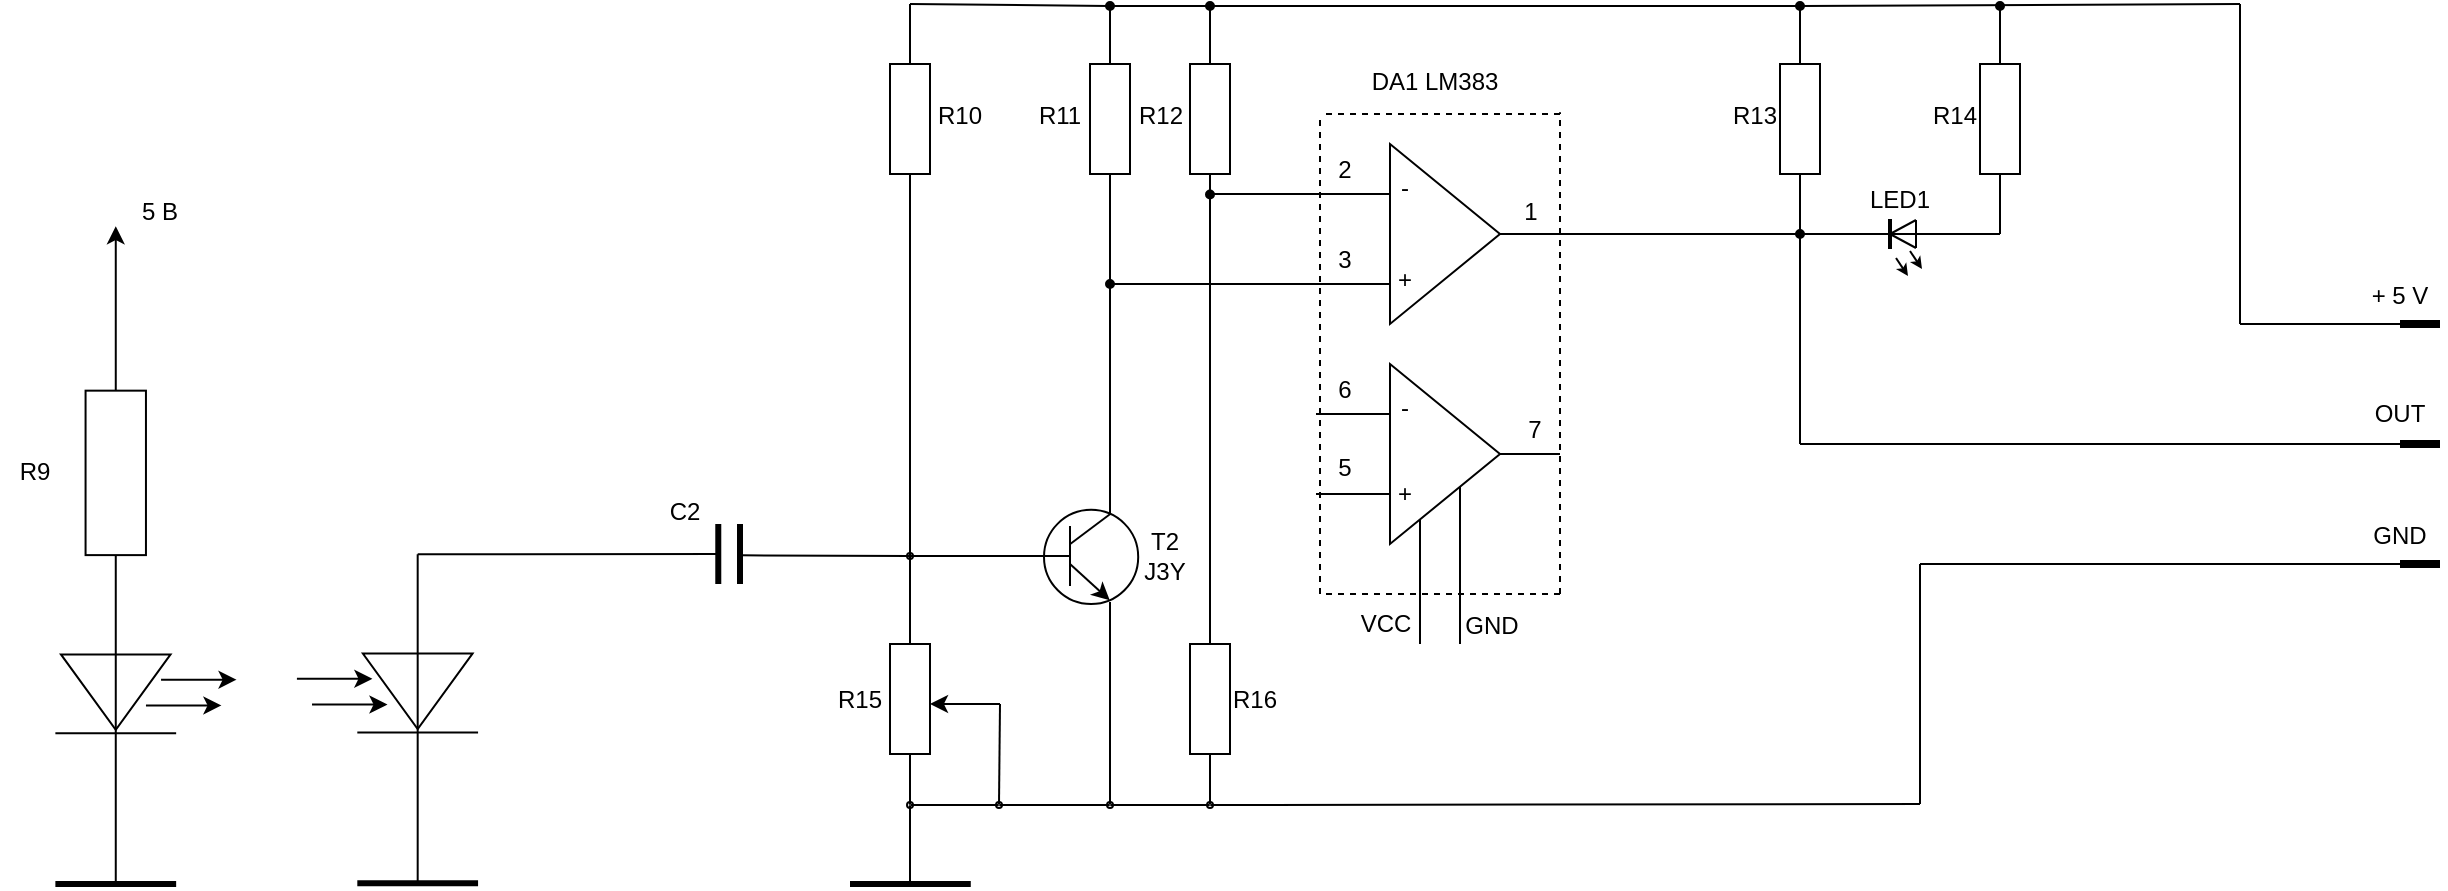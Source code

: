 <mxfile version="13.0.3" type="device"><diagram id="x6y_lbPRl1lpLmgt9jhr" name="Страница 1"><mxGraphModel dx="3304" dy="588" grid="1" gridSize="5" guides="1" tooltips="1" connect="1" arrows="1" fold="1" page="0" pageScale="1" pageWidth="827" pageHeight="1169" math="0" shadow="0"><root><mxCell id="0"/><mxCell id="1" parent="0"/><mxCell id="Ke7MPANAv9fLzW0HoRkI-270" value="" style="ellipse;whiteSpace=wrap;html=1;aspect=fixed;strokeWidth=1;" parent="1" vertex="1"><mxGeometry x="-1078" y="932.9" width="47.1" height="47.1" as="geometry"/></mxCell><mxCell id="Ke7MPANAv9fLzW0HoRkI-3" value="" style="triangle;whiteSpace=wrap;html=1;strokeWidth=1;fillColor=#FFFFFF;rotation=90;" parent="1" vertex="1"><mxGeometry x="-1560.988" y="996.665" width="37.741" height="54.816" as="geometry"/></mxCell><mxCell id="Ke7MPANAv9fLzW0HoRkI-5" value="" style="endArrow=none;html=1;strokeWidth=1;" parent="1" edge="1"><mxGeometry width="50" height="50" relative="1" as="geometry"><mxPoint x="-1542.117" y="1120" as="sourcePoint"/><mxPoint x="-1542.117" y="900.737" as="targetPoint"/></mxGeometry></mxCell><mxCell id="Ke7MPANAv9fLzW0HoRkI-6" value="" style="endArrow=none;html=1;strokeWidth=3;" parent="1" edge="1"><mxGeometry width="50" height="50" relative="1" as="geometry"><mxPoint x="-1572.31" y="1120" as="sourcePoint"/><mxPoint x="-1511.925" y="1120" as="targetPoint"/></mxGeometry></mxCell><mxCell id="Ke7MPANAv9fLzW0HoRkI-7" value="" style="endArrow=none;html=1;strokeWidth=1;" parent="1" edge="1"><mxGeometry width="50" height="50" relative="1" as="geometry"><mxPoint x="-1572.31" y="1044.628" as="sourcePoint"/><mxPoint x="-1511.925" y="1044.628" as="targetPoint"/></mxGeometry></mxCell><mxCell id="Ke7MPANAv9fLzW0HoRkI-8" value="" style="rounded=0;whiteSpace=wrap;html=1;strokeWidth=1;fillColor=#FFFFFF;" parent="1" vertex="1"><mxGeometry x="-1557.214" y="873.329" width="30.192" height="82.224" as="geometry"/></mxCell><mxCell id="Ke7MPANAv9fLzW0HoRkI-9" value="" style="endArrow=classic;html=1;strokeWidth=1;" parent="1" edge="1"><mxGeometry width="50" height="50" relative="1" as="geometry"><mxPoint x="-1542.117" y="873.329" as="sourcePoint"/><mxPoint x="-1542.117" y="791.106" as="targetPoint"/></mxGeometry></mxCell><mxCell id="Ke7MPANAv9fLzW0HoRkI-10" value="5 B" style="text;html=1;strokeColor=none;fillColor=none;align=center;verticalAlign=middle;whiteSpace=wrap;rounded=0;" parent="1" vertex="1"><mxGeometry x="-1549.666" y="770.55" width="60.385" height="27.408" as="geometry"/></mxCell><mxCell id="Ke7MPANAv9fLzW0HoRkI-11" value="" style="triangle;whiteSpace=wrap;html=1;strokeWidth=1;fillColor=#FFFFFF;rotation=90;" parent="1" vertex="1"><mxGeometry x="-1410.025" y="996.24" width="37.741" height="54.816" as="geometry"/></mxCell><mxCell id="Ke7MPANAv9fLzW0HoRkI-12" value="" style="endArrow=none;html=1;strokeWidth=1;" parent="1" edge="1"><mxGeometry width="50" height="50" relative="1" as="geometry"><mxPoint x="-1391.155" y="1119.575" as="sourcePoint"/><mxPoint x="-1391.155" y="955.128" as="targetPoint"/></mxGeometry></mxCell><mxCell id="Ke7MPANAv9fLzW0HoRkI-13" value="" style="endArrow=none;html=1;strokeWidth=3;" parent="1" edge="1"><mxGeometry width="50" height="50" relative="1" as="geometry"><mxPoint x="-1421.347" y="1119.575" as="sourcePoint"/><mxPoint x="-1360.963" y="1119.575" as="targetPoint"/></mxGeometry></mxCell><mxCell id="Ke7MPANAv9fLzW0HoRkI-14" value="" style="endArrow=none;html=1;strokeWidth=1;" parent="1" edge="1"><mxGeometry width="50" height="50" relative="1" as="geometry"><mxPoint x="-1421.347" y="1044.204" as="sourcePoint"/><mxPoint x="-1360.963" y="1044.204" as="targetPoint"/></mxGeometry></mxCell><mxCell id="Ke7MPANAv9fLzW0HoRkI-15" value="" style="endArrow=none;html=1;strokeWidth=1;" parent="1" edge="1"><mxGeometry width="50" height="50" relative="1" as="geometry"><mxPoint x="-1391.155" y="955.128" as="sourcePoint"/><mxPoint x="-1240" y="955" as="targetPoint"/></mxGeometry></mxCell><mxCell id="Ke7MPANAv9fLzW0HoRkI-22" value="" style="endArrow=classic;html=1;strokeWidth=1;" parent="1" edge="1"><mxGeometry width="50" height="50" relative="1" as="geometry"><mxPoint x="-1519.473" y="1017.837" as="sourcePoint"/><mxPoint x="-1481.733" y="1017.837" as="targetPoint"/></mxGeometry></mxCell><mxCell id="Ke7MPANAv9fLzW0HoRkI-23" value="" style="endArrow=classic;html=1;strokeWidth=1;" parent="1" edge="1"><mxGeometry width="50" height="50" relative="1" as="geometry"><mxPoint x="-1527.021" y="1030.705" as="sourcePoint"/><mxPoint x="-1489.281" y="1030.705" as="targetPoint"/></mxGeometry></mxCell><mxCell id="Ke7MPANAv9fLzW0HoRkI-24" value="" style="endArrow=classic;html=1;strokeWidth=1;" parent="1" edge="1"><mxGeometry width="50" height="50" relative="1" as="geometry"><mxPoint x="-1451.54" y="1017.412" as="sourcePoint"/><mxPoint x="-1413.799" y="1017.412" as="targetPoint"/></mxGeometry></mxCell><mxCell id="Ke7MPANAv9fLzW0HoRkI-25" value="" style="endArrow=classic;html=1;strokeWidth=1;" parent="1" edge="1"><mxGeometry width="50" height="50" relative="1" as="geometry"><mxPoint x="-1443.992" y="1030.28" as="sourcePoint"/><mxPoint x="-1406.251" y="1030.28" as="targetPoint"/></mxGeometry></mxCell><mxCell id="Ke7MPANAv9fLzW0HoRkI-266" value="" style="endArrow=none;html=1;strokeWidth=3;" parent="1" edge="1"><mxGeometry width="50" height="50" relative="1" as="geometry"><mxPoint x="-1240.86" y="970" as="sourcePoint"/><mxPoint x="-1240.86" y="940" as="targetPoint"/></mxGeometry></mxCell><mxCell id="Ke7MPANAv9fLzW0HoRkI-267" value="" style="endArrow=none;html=1;strokeWidth=3;" parent="1" edge="1"><mxGeometry width="50" height="50" relative="1" as="geometry"><mxPoint x="-1230" y="970" as="sourcePoint"/><mxPoint x="-1230" y="940" as="targetPoint"/></mxGeometry></mxCell><mxCell id="Ke7MPANAv9fLzW0HoRkI-268" value="" style="endArrow=none;html=1;strokeWidth=1;" parent="1" source="Ke7MPANAv9fLzW0HoRkI-383" edge="1"><mxGeometry width="50" height="50" relative="1" as="geometry"><mxPoint x="-1229.16" y="955.68" as="sourcePoint"/><mxPoint x="-1065" y="956" as="targetPoint"/></mxGeometry></mxCell><mxCell id="Ke7MPANAv9fLzW0HoRkI-276" value="" style="endArrow=none;html=1;strokeWidth=1;" parent="1" edge="1"><mxGeometry width="50" height="50" relative="1" as="geometry"><mxPoint x="-1065" y="971.01" as="sourcePoint"/><mxPoint x="-1065" y="941.01" as="targetPoint"/></mxGeometry></mxCell><mxCell id="Ke7MPANAv9fLzW0HoRkI-277" value="" style="endArrow=classic;html=1;strokeWidth=1;entryX=0.699;entryY=0.962;entryDx=0;entryDy=0;entryPerimeter=0;" parent="1" target="Ke7MPANAv9fLzW0HoRkI-270" edge="1"><mxGeometry width="50" height="50" relative="1" as="geometry"><mxPoint x="-1065" y="960" as="sourcePoint"/><mxPoint x="-1043" y="975" as="targetPoint"/></mxGeometry></mxCell><mxCell id="Ke7MPANAv9fLzW0HoRkI-278" value="" style="endArrow=none;html=1;strokeWidth=1;endFill=0;" parent="1" edge="1"><mxGeometry width="50" height="50" relative="1" as="geometry"><mxPoint x="-1064.89" y="950" as="sourcePoint"/><mxPoint x="-1044.89" y="935" as="targetPoint"/></mxGeometry></mxCell><mxCell id="Ke7MPANAv9fLzW0HoRkI-282" value="" style="endArrow=none;html=1;strokeWidth=1;entryX=0.5;entryY=1;entryDx=0;entryDy=0;" parent="1" source="Ke7MPANAv9fLzW0HoRkI-313" target="Ke7MPANAv9fLzW0HoRkI-373" edge="1"><mxGeometry width="50" height="50" relative="1" as="geometry"><mxPoint x="-1045" y="935" as="sourcePoint"/><mxPoint x="-1046" y="685" as="targetPoint"/></mxGeometry></mxCell><mxCell id="Ke7MPANAv9fLzW0HoRkI-283" value="" style="endArrow=none;html=1;strokeWidth=1;exitX=1;exitY=0.5;exitDx=0;exitDy=0;" parent="1" source="Ke7MPANAv9fLzW0HoRkI-375" edge="1"><mxGeometry width="50" height="50" relative="1" as="geometry"><mxPoint x="-1030" y="820" as="sourcePoint"/><mxPoint x="-900" y="820" as="targetPoint"/></mxGeometry></mxCell><mxCell id="Ke7MPANAv9fLzW0HoRkI-288" value="" style="endArrow=none;dashed=1;html=1;strokeWidth=1;" parent="1" edge="1"><mxGeometry width="50" height="50" relative="1" as="geometry"><mxPoint x="-940" y="975" as="sourcePoint"/><mxPoint x="-940" y="735" as="targetPoint"/></mxGeometry></mxCell><mxCell id="Ke7MPANAv9fLzW0HoRkI-289" value="" style="endArrow=none;dashed=1;html=1;strokeWidth=1;" parent="1" edge="1"><mxGeometry width="50" height="50" relative="1" as="geometry"><mxPoint x="-820" y="975" as="sourcePoint"/><mxPoint x="-820" y="734.12" as="targetPoint"/></mxGeometry></mxCell><mxCell id="Ke7MPANAv9fLzW0HoRkI-290" value="" style="endArrow=none;dashed=1;html=1;strokeWidth=1;" parent="1" edge="1"><mxGeometry width="50" height="50" relative="1" as="geometry"><mxPoint x="-820" y="735" as="sourcePoint"/><mxPoint x="-940" y="735" as="targetPoint"/></mxGeometry></mxCell><mxCell id="Ke7MPANAv9fLzW0HoRkI-291" value="" style="endArrow=none;dashed=1;html=1;strokeWidth=1;" parent="1" edge="1"><mxGeometry width="50" height="50" relative="1" as="geometry"><mxPoint x="-820" y="975" as="sourcePoint"/><mxPoint x="-940" y="975" as="targetPoint"/></mxGeometry></mxCell><mxCell id="Ke7MPANAv9fLzW0HoRkI-292" value="" style="endArrow=none;html=1;strokeWidth=1;" parent="1" source="Ke7MPANAv9fLzW0HoRkI-315" edge="1"><mxGeometry width="50" height="50" relative="1" as="geometry"><mxPoint x="-995" y="1080" as="sourcePoint"/><mxPoint x="-995" y="680" as="targetPoint"/></mxGeometry></mxCell><mxCell id="Ke7MPANAv9fLzW0HoRkI-293" value="" style="endArrow=none;html=1;strokeWidth=1;" parent="1" edge="1"><mxGeometry width="50" height="50" relative="1" as="geometry"><mxPoint x="-1045" y="1080" as="sourcePoint"/><mxPoint x="-1045" y="979" as="targetPoint"/></mxGeometry></mxCell><mxCell id="Ke7MPANAv9fLzW0HoRkI-294" value="" style="endArrow=none;html=1;strokeWidth=1;" parent="1" edge="1"><mxGeometry width="50" height="50" relative="1" as="geometry"><mxPoint x="-995" y="775" as="sourcePoint"/><mxPoint x="-885" y="775" as="targetPoint"/></mxGeometry></mxCell><mxCell id="Ke7MPANAv9fLzW0HoRkI-295" value="" style="endArrow=none;html=1;strokeWidth=1;" parent="1" edge="1"><mxGeometry width="50" height="50" relative="1" as="geometry"><mxPoint x="-942" y="885" as="sourcePoint"/><mxPoint x="-887" y="885" as="targetPoint"/></mxGeometry></mxCell><mxCell id="Ke7MPANAv9fLzW0HoRkI-296" value="" style="endArrow=none;html=1;strokeWidth=1;" parent="1" edge="1"><mxGeometry width="50" height="50" relative="1" as="geometry"><mxPoint x="-942" y="925" as="sourcePoint"/><mxPoint x="-887" y="925" as="targetPoint"/></mxGeometry></mxCell><mxCell id="Ke7MPANAv9fLzW0HoRkI-297" value="" style="endArrow=none;html=1;strokeWidth=1;" parent="1" source="Ke7MPANAv9fLzW0HoRkI-361" edge="1"><mxGeometry width="50" height="50" relative="1" as="geometry"><mxPoint x="-1145" y="680" as="sourcePoint"/><mxPoint x="-480" y="680" as="targetPoint"/></mxGeometry></mxCell><mxCell id="Ke7MPANAv9fLzW0HoRkI-298" value="" style="endArrow=none;html=1;" parent="1" edge="1"><mxGeometry width="50" height="50" relative="1" as="geometry"><mxPoint x="-480" y="840" as="sourcePoint"/><mxPoint x="-480" y="680.0" as="targetPoint"/></mxGeometry></mxCell><mxCell id="Ke7MPANAv9fLzW0HoRkI-299" value="" style="endArrow=none;html=1;strokeWidth=1;" parent="1" edge="1"><mxGeometry width="50" height="50" relative="1" as="geometry"><mxPoint x="-480" y="840" as="sourcePoint"/><mxPoint x="-380" y="840" as="targetPoint"/></mxGeometry></mxCell><mxCell id="Ke7MPANAv9fLzW0HoRkI-300" value="" style="endArrow=none;html=1;strokeWidth=1;" parent="1" source="Ke7MPANAv9fLzW0HoRkI-359" edge="1"><mxGeometry width="50" height="50" relative="1" as="geometry"><mxPoint x="-865" y="795" as="sourcePoint"/><mxPoint x="-600" y="795" as="targetPoint"/></mxGeometry></mxCell><mxCell id="Ke7MPANAv9fLzW0HoRkI-284" value="" style="triangle;whiteSpace=wrap;html=1;strokeWidth=1;" parent="1" vertex="1"><mxGeometry x="-905" y="750" width="55" height="90" as="geometry"/></mxCell><mxCell id="Ke7MPANAv9fLzW0HoRkI-301" value="" style="endArrow=none;html=1;strokeWidth=1;" parent="1" source="Ke7MPANAv9fLzW0HoRkI-363" edge="1"><mxGeometry width="50" height="50" relative="1" as="geometry"><mxPoint x="-600" y="795" as="sourcePoint"/><mxPoint x="-600" y="680" as="targetPoint"/></mxGeometry></mxCell><mxCell id="Ke7MPANAv9fLzW0HoRkI-302" value="" style="endArrow=none;html=1;strokeWidth=1;" parent="1" source="Ke7MPANAv9fLzW0HoRkI-317" edge="1"><mxGeometry width="50" height="50" relative="1" as="geometry"><mxPoint x="-700" y="900" as="sourcePoint"/><mxPoint x="-700" y="680" as="targetPoint"/></mxGeometry></mxCell><mxCell id="Ke7MPANAv9fLzW0HoRkI-303" value="" style="endArrow=none;html=1;strokeWidth=1;" parent="1" edge="1"><mxGeometry width="50" height="50" relative="1" as="geometry"><mxPoint x="-700" y="900" as="sourcePoint"/><mxPoint x="-380" y="900" as="targetPoint"/></mxGeometry></mxCell><mxCell id="Ke7MPANAv9fLzW0HoRkI-304" value="" style="endArrow=none;html=1;strokeWidth=1;" parent="1" edge="1"><mxGeometry width="50" height="50" relative="1" as="geometry"><mxPoint x="-640" y="960" as="sourcePoint"/><mxPoint x="-380" y="960" as="targetPoint"/></mxGeometry></mxCell><mxCell id="Ke7MPANAv9fLzW0HoRkI-305" value="" style="endArrow=none;html=1;strokeWidth=1;" parent="1" edge="1"><mxGeometry width="50" height="50" relative="1" as="geometry"><mxPoint x="-640" y="1080" as="sourcePoint"/><mxPoint x="-640" y="960.0" as="targetPoint"/></mxGeometry></mxCell><mxCell id="Ke7MPANAv9fLzW0HoRkI-306" value="" style="endArrow=none;html=1;strokeWidth=1;" parent="1" source="Ke7MPANAv9fLzW0HoRkI-400" edge="1"><mxGeometry width="50" height="50" relative="1" as="geometry"><mxPoint x="-1145" y="1080" as="sourcePoint"/><mxPoint x="-640" y="1080" as="targetPoint"/></mxGeometry></mxCell><mxCell id="Ke7MPANAv9fLzW0HoRkI-307" value="" style="endArrow=none;html=1;strokeWidth=1;" parent="1" source="Ke7MPANAv9fLzW0HoRkI-311" edge="1"><mxGeometry width="50" height="50" relative="1" as="geometry"><mxPoint x="-1145" y="1120" as="sourcePoint"/><mxPoint x="-1145" y="680" as="targetPoint"/></mxGeometry></mxCell><mxCell id="Ke7MPANAv9fLzW0HoRkI-308" value="" style="endArrow=none;html=1;strokeWidth=3;" parent="1" edge="1"><mxGeometry width="50" height="50" relative="1" as="geometry"><mxPoint x="-1175" y="1120" as="sourcePoint"/><mxPoint x="-1114.615" y="1120" as="targetPoint"/></mxGeometry></mxCell><mxCell id="Ke7MPANAv9fLzW0HoRkI-311" value="" style="rounded=0;whiteSpace=wrap;html=1;strokeWidth=1;fillColor=#FFFFFF;" parent="1" vertex="1"><mxGeometry x="-1155" y="710" width="20" height="55" as="geometry"/></mxCell><mxCell id="Ke7MPANAv9fLzW0HoRkI-312" value="" style="endArrow=none;html=1;strokeWidth=1;" parent="1" source="Ke7MPANAv9fLzW0HoRkI-323" target="Ke7MPANAv9fLzW0HoRkI-311" edge="1"><mxGeometry width="50" height="50" relative="1" as="geometry"><mxPoint x="-1145" y="1120" as="sourcePoint"/><mxPoint x="-1145" y="680" as="targetPoint"/></mxGeometry></mxCell><mxCell id="Ke7MPANAv9fLzW0HoRkI-313" value="" style="rounded=0;whiteSpace=wrap;html=1;strokeWidth=1;fillColor=#FFFFFF;" parent="1" vertex="1"><mxGeometry x="-1055" y="710" width="20" height="55" as="geometry"/></mxCell><mxCell id="Ke7MPANAv9fLzW0HoRkI-314" value="" style="endArrow=none;html=1;strokeWidth=1;" parent="1" source="Ke7MPANAv9fLzW0HoRkI-375" target="Ke7MPANAv9fLzW0HoRkI-313" edge="1"><mxGeometry width="50" height="50" relative="1" as="geometry"><mxPoint x="-1045" y="935" as="sourcePoint"/><mxPoint x="-1046.0" y="680" as="targetPoint"/></mxGeometry></mxCell><mxCell id="Ke7MPANAv9fLzW0HoRkI-315" value="" style="rounded=0;whiteSpace=wrap;html=1;strokeWidth=1;fillColor=#FFFFFF;" parent="1" vertex="1"><mxGeometry x="-1005" y="710" width="20" height="55" as="geometry"/></mxCell><mxCell id="Ke7MPANAv9fLzW0HoRkI-316" value="" style="endArrow=none;html=1;strokeWidth=1;" parent="1" source="Ke7MPANAv9fLzW0HoRkI-379" target="Ke7MPANAv9fLzW0HoRkI-315" edge="1"><mxGeometry width="50" height="50" relative="1" as="geometry"><mxPoint x="-995" y="1080" as="sourcePoint"/><mxPoint x="-995" y="680" as="targetPoint"/></mxGeometry></mxCell><mxCell id="Ke7MPANAv9fLzW0HoRkI-317" value="" style="rounded=0;whiteSpace=wrap;html=1;strokeWidth=1;fillColor=#FFFFFF;" parent="1" vertex="1"><mxGeometry x="-710" y="710" width="20" height="55" as="geometry"/></mxCell><mxCell id="Ke7MPANAv9fLzW0HoRkI-318" value="" style="endArrow=none;html=1;strokeWidth=1;" parent="1" target="Ke7MPANAv9fLzW0HoRkI-317" edge="1"><mxGeometry width="50" height="50" relative="1" as="geometry"><mxPoint x="-700" y="900" as="sourcePoint"/><mxPoint x="-700" y="680" as="targetPoint"/></mxGeometry></mxCell><mxCell id="Ke7MPANAv9fLzW0HoRkI-319" value="" style="rounded=0;whiteSpace=wrap;html=1;strokeWidth=1;fillColor=#FFFFFF;" parent="1" vertex="1"><mxGeometry x="-610" y="710" width="20" height="55" as="geometry"/></mxCell><mxCell id="Ke7MPANAv9fLzW0HoRkI-320" value="" style="endArrow=none;html=1;strokeWidth=1;" parent="1" target="Ke7MPANAv9fLzW0HoRkI-319" edge="1"><mxGeometry width="50" height="50" relative="1" as="geometry"><mxPoint x="-600.0" y="795" as="sourcePoint"/><mxPoint x="-600.0" y="680" as="targetPoint"/></mxGeometry></mxCell><mxCell id="Ke7MPANAv9fLzW0HoRkI-321" value="" style="rounded=0;whiteSpace=wrap;html=1;strokeWidth=1;fillColor=#FFFFFF;" parent="1" vertex="1"><mxGeometry x="-1005" y="1000" width="20" height="55" as="geometry"/></mxCell><mxCell id="Ke7MPANAv9fLzW0HoRkI-322" value="" style="endArrow=none;html=1;strokeWidth=1;" parent="1" target="Ke7MPANAv9fLzW0HoRkI-321" edge="1"><mxGeometry width="50" height="50" relative="1" as="geometry"><mxPoint x="-995" y="1080" as="sourcePoint"/><mxPoint x="-995" y="765" as="targetPoint"/></mxGeometry></mxCell><mxCell id="Ke7MPANAv9fLzW0HoRkI-323" value="" style="rounded=0;whiteSpace=wrap;html=1;strokeWidth=1;fillColor=#FFFFFF;" parent="1" vertex="1"><mxGeometry x="-1155" y="1000" width="20" height="55" as="geometry"/></mxCell><mxCell id="Ke7MPANAv9fLzW0HoRkI-324" value="" style="endArrow=none;html=1;strokeWidth=1;" parent="1" source="Ke7MPANAv9fLzW0HoRkI-395" target="Ke7MPANAv9fLzW0HoRkI-323" edge="1"><mxGeometry width="50" height="50" relative="1" as="geometry"><mxPoint x="-1145" y="1120" as="sourcePoint"/><mxPoint x="-1145" y="765" as="targetPoint"/></mxGeometry></mxCell><mxCell id="Ke7MPANAv9fLzW0HoRkI-325" value="" style="endArrow=none;html=1;strokeWidth=1;startArrow=classic;startFill=1;" parent="1" edge="1"><mxGeometry width="50" height="50" relative="1" as="geometry"><mxPoint x="-1135" y="1030" as="sourcePoint"/><mxPoint x="-1100" y="1030" as="targetPoint"/></mxGeometry></mxCell><mxCell id="Ke7MPANAv9fLzW0HoRkI-326" value="" style="endArrow=none;html=1;strokeWidth=1;entryX=0.5;entryY=0;entryDx=0;entryDy=0;" parent="1" target="Ke7MPANAv9fLzW0HoRkI-386" edge="1"><mxGeometry width="50" height="50" relative="1" as="geometry"><mxPoint x="-1100" y="1030" as="sourcePoint"/><mxPoint x="-1100" y="1077" as="targetPoint"/></mxGeometry></mxCell><mxCell id="Ke7MPANAv9fLzW0HoRkI-327" value="" style="endArrow=none;html=1;strokeWidth=1;" parent="1" edge="1"><mxGeometry width="50" height="50" relative="1" as="geometry"><mxPoint x="-850" y="905" as="sourcePoint"/><mxPoint x="-820" y="905" as="targetPoint"/></mxGeometry></mxCell><mxCell id="Ke7MPANAv9fLzW0HoRkI-328" value="" style="endArrow=none;html=1;strokeWidth=1;" parent="1" edge="1"><mxGeometry width="50" height="50" relative="1" as="geometry"><mxPoint x="-890" y="1000" as="sourcePoint"/><mxPoint x="-890" y="930" as="targetPoint"/></mxGeometry></mxCell><mxCell id="Ke7MPANAv9fLzW0HoRkI-330" value="" style="endArrow=none;html=1;strokeWidth=1;" parent="1" edge="1"><mxGeometry width="50" height="50" relative="1" as="geometry"><mxPoint x="-870" y="1000" as="sourcePoint"/><mxPoint x="-870" y="915" as="targetPoint"/></mxGeometry></mxCell><mxCell id="Ke7MPANAv9fLzW0HoRkI-287" value="" style="triangle;whiteSpace=wrap;html=1;strokeWidth=1;" parent="1" vertex="1"><mxGeometry x="-905" y="860" width="55" height="90" as="geometry"/></mxCell><mxCell id="Ke7MPANAv9fLzW0HoRkI-331" value="R15" style="text;html=1;strokeColor=none;fillColor=none;align=center;verticalAlign=middle;whiteSpace=wrap;rounded=0;" parent="1" vertex="1"><mxGeometry x="-1185" y="1013.8" width="30" height="27.41" as="geometry"/></mxCell><mxCell id="Ke7MPANAv9fLzW0HoRkI-332" value="R16" style="text;html=1;strokeColor=none;fillColor=none;align=center;verticalAlign=middle;whiteSpace=wrap;rounded=0;" parent="1" vertex="1"><mxGeometry x="-985" y="1013.8" width="25" height="27.41" as="geometry"/></mxCell><mxCell id="Ke7MPANAv9fLzW0HoRkI-333" value="R10" style="text;html=1;strokeColor=none;fillColor=none;align=center;verticalAlign=middle;whiteSpace=wrap;rounded=0;" parent="1" vertex="1"><mxGeometry x="-1135" y="722.59" width="30" height="27.41" as="geometry"/></mxCell><mxCell id="Ke7MPANAv9fLzW0HoRkI-334" value="R9" style="text;html=1;strokeColor=none;fillColor=none;align=center;verticalAlign=middle;whiteSpace=wrap;rounded=0;" parent="1" vertex="1"><mxGeometry x="-1600" y="900.74" width="35" height="27.41" as="geometry"/></mxCell><mxCell id="Ke7MPANAv9fLzW0HoRkI-335" value="R11" style="text;html=1;strokeColor=none;fillColor=none;align=center;verticalAlign=middle;whiteSpace=wrap;rounded=0;" parent="1" vertex="1"><mxGeometry x="-1085" y="722.59" width="30" height="27.41" as="geometry"/></mxCell><mxCell id="Ke7MPANAv9fLzW0HoRkI-336" value="R12" style="text;html=1;strokeColor=none;fillColor=none;align=center;verticalAlign=middle;whiteSpace=wrap;rounded=0;" parent="1" vertex="1"><mxGeometry x="-1031.78" y="722.59" width="25" height="27.41" as="geometry"/></mxCell><mxCell id="Ke7MPANAv9fLzW0HoRkI-337" value="R13" style="text;html=1;strokeColor=none;fillColor=none;align=center;verticalAlign=middle;whiteSpace=wrap;rounded=0;" parent="1" vertex="1"><mxGeometry x="-735" y="722.59" width="25" height="27.41" as="geometry"/></mxCell><mxCell id="Ke7MPANAv9fLzW0HoRkI-338" value="R14" style="text;html=1;strokeColor=none;fillColor=none;align=center;verticalAlign=middle;whiteSpace=wrap;rounded=0;" parent="1" vertex="1"><mxGeometry x="-635" y="722.59" width="25" height="27.41" as="geometry"/></mxCell><mxCell id="Ke7MPANAv9fLzW0HoRkI-339" value="С2" style="text;html=1;strokeColor=none;fillColor=none;align=center;verticalAlign=middle;whiteSpace=wrap;rounded=0;" parent="1" vertex="1"><mxGeometry x="-1270" y="920" width="25" height="27.41" as="geometry"/></mxCell><mxCell id="Ke7MPANAv9fLzW0HoRkI-341" value="T2&lt;br&gt;J3Y" style="text;html=1;strokeColor=none;fillColor=none;align=center;verticalAlign=middle;whiteSpace=wrap;rounded=0;" parent="1" vertex="1"><mxGeometry x="-1030" y="942.75" width="25" height="27.41" as="geometry"/></mxCell><mxCell id="Ke7MPANAv9fLzW0HoRkI-342" value="DA1 LM383" style="text;html=1;strokeColor=none;fillColor=none;align=center;verticalAlign=middle;whiteSpace=wrap;rounded=0;" parent="1" vertex="1"><mxGeometry x="-920" y="705" width="75" height="27.41" as="geometry"/></mxCell><mxCell id="Ke7MPANAv9fLzW0HoRkI-343" value="1" style="text;html=1;strokeColor=none;fillColor=none;align=center;verticalAlign=middle;whiteSpace=wrap;rounded=0;" parent="1" vertex="1"><mxGeometry x="-842.22" y="776.25" width="15" height="16" as="geometry"/></mxCell><mxCell id="Ke7MPANAv9fLzW0HoRkI-344" value="2" style="text;html=1;strokeColor=none;fillColor=none;align=center;verticalAlign=middle;whiteSpace=wrap;rounded=0;" parent="1" vertex="1"><mxGeometry x="-935" y="755" width="15" height="16" as="geometry"/></mxCell><mxCell id="Ke7MPANAv9fLzW0HoRkI-345" value="3" style="text;html=1;strokeColor=none;fillColor=none;align=center;verticalAlign=middle;whiteSpace=wrap;rounded=0;" parent="1" vertex="1"><mxGeometry x="-935" y="800" width="15" height="16" as="geometry"/></mxCell><mxCell id="Ke7MPANAv9fLzW0HoRkI-350" value="+" style="text;html=1;strokeColor=none;fillColor=none;align=center;verticalAlign=middle;whiteSpace=wrap;rounded=0;" parent="1" vertex="1"><mxGeometry x="-905" y="812" width="15" height="12" as="geometry"/></mxCell><mxCell id="Ke7MPANAv9fLzW0HoRkI-351" value="-" style="text;html=1;strokeColor=none;fillColor=none;align=center;verticalAlign=middle;whiteSpace=wrap;rounded=0;" parent="1" vertex="1"><mxGeometry x="-905" y="764" width="15" height="16.45" as="geometry"/></mxCell><mxCell id="Ke7MPANAv9fLzW0HoRkI-352" value="+" style="text;html=1;strokeColor=none;fillColor=none;align=center;verticalAlign=middle;whiteSpace=wrap;rounded=0;" parent="1" vertex="1"><mxGeometry x="-905" y="919.17" width="15" height="12" as="geometry"/></mxCell><mxCell id="Ke7MPANAv9fLzW0HoRkI-353" value="5" style="text;html=1;strokeColor=none;fillColor=none;align=center;verticalAlign=middle;whiteSpace=wrap;rounded=0;" parent="1" vertex="1"><mxGeometry x="-935" y="904" width="15" height="16" as="geometry"/></mxCell><mxCell id="Ke7MPANAv9fLzW0HoRkI-354" value="6" style="text;html=1;strokeColor=none;fillColor=none;align=center;verticalAlign=middle;whiteSpace=wrap;rounded=0;" parent="1" vertex="1"><mxGeometry x="-935" y="865" width="15" height="16" as="geometry"/></mxCell><mxCell id="Ke7MPANAv9fLzW0HoRkI-355" value="7" style="text;html=1;strokeColor=none;fillColor=none;align=center;verticalAlign=middle;whiteSpace=wrap;rounded=0;" parent="1" vertex="1"><mxGeometry x="-840" y="884.74" width="15" height="16" as="geometry"/></mxCell><mxCell id="Ke7MPANAv9fLzW0HoRkI-356" value="-" style="text;html=1;strokeColor=none;fillColor=none;align=center;verticalAlign=middle;whiteSpace=wrap;rounded=0;" parent="1" vertex="1"><mxGeometry x="-905" y="874" width="15" height="16.45" as="geometry"/></mxCell><mxCell id="Ke7MPANAv9fLzW0HoRkI-357" value="GND" style="text;html=1;strokeColor=none;fillColor=none;align=center;verticalAlign=middle;whiteSpace=wrap;rounded=0;" parent="1" vertex="1"><mxGeometry x="-867" y="981" width="26" height="20" as="geometry"/></mxCell><mxCell id="Ke7MPANAv9fLzW0HoRkI-358" value="VCC" style="text;html=1;strokeColor=none;fillColor=none;align=center;verticalAlign=middle;whiteSpace=wrap;rounded=0;" parent="1" vertex="1"><mxGeometry x="-920" y="980" width="26" height="20" as="geometry"/></mxCell><mxCell id="Ke7MPANAv9fLzW0HoRkI-359" value="" style="ellipse;whiteSpace=wrap;html=1;aspect=fixed;strokeWidth=3;fillColor=#000000;" parent="1" vertex="1"><mxGeometry x="-701" y="794" width="2" height="2" as="geometry"/></mxCell><mxCell id="Ke7MPANAv9fLzW0HoRkI-360" value="" style="endArrow=none;html=1;strokeWidth=1;" parent="1" target="Ke7MPANAv9fLzW0HoRkI-359" edge="1"><mxGeometry width="50" height="50" relative="1" as="geometry"><mxPoint x="-850" y="795" as="sourcePoint"/><mxPoint x="-600" y="795" as="targetPoint"/></mxGeometry></mxCell><mxCell id="Ke7MPANAv9fLzW0HoRkI-361" value="" style="ellipse;whiteSpace=wrap;html=1;aspect=fixed;strokeWidth=3;fillColor=#000000;" parent="1" vertex="1"><mxGeometry x="-701" y="680" width="2" height="2" as="geometry"/></mxCell><mxCell id="Ke7MPANAv9fLzW0HoRkI-362" value="" style="endArrow=none;html=1;strokeWidth=1;" parent="1" source="Ke7MPANAv9fLzW0HoRkI-371" target="Ke7MPANAv9fLzW0HoRkI-361" edge="1"><mxGeometry width="50" height="50" relative="1" as="geometry"><mxPoint x="-1145" y="680" as="sourcePoint"/><mxPoint x="-480" y="680" as="targetPoint"/></mxGeometry></mxCell><mxCell id="Ke7MPANAv9fLzW0HoRkI-363" value="" style="ellipse;whiteSpace=wrap;html=1;aspect=fixed;strokeWidth=3;fillColor=#000000;" parent="1" vertex="1"><mxGeometry x="-601" y="680" width="2" height="2" as="geometry"/></mxCell><mxCell id="Ke7MPANAv9fLzW0HoRkI-364" value="" style="endArrow=none;html=1;strokeWidth=1;" parent="1" source="Ke7MPANAv9fLzW0HoRkI-319" target="Ke7MPANAv9fLzW0HoRkI-363" edge="1"><mxGeometry width="50" height="50" relative="1" as="geometry"><mxPoint x="-600" y="710" as="sourcePoint"/><mxPoint x="-600" y="680" as="targetPoint"/></mxGeometry></mxCell><mxCell id="Ke7MPANAv9fLzW0HoRkI-365" value="" style="endArrow=none;html=1;strokeWidth=4;" parent="1" edge="1"><mxGeometry width="50" height="50" relative="1" as="geometry"><mxPoint x="-400" y="840" as="sourcePoint"/><mxPoint x="-380" y="840" as="targetPoint"/></mxGeometry></mxCell><mxCell id="Ke7MPANAv9fLzW0HoRkI-366" value="" style="endArrow=none;html=1;strokeWidth=4;" parent="1" edge="1"><mxGeometry width="50" height="50" relative="1" as="geometry"><mxPoint x="-400" y="900" as="sourcePoint"/><mxPoint x="-380" y="900" as="targetPoint"/></mxGeometry></mxCell><mxCell id="Ke7MPANAv9fLzW0HoRkI-367" value="" style="endArrow=none;html=1;strokeWidth=4;" parent="1" edge="1"><mxGeometry width="50" height="50" relative="1" as="geometry"><mxPoint x="-400" y="960" as="sourcePoint"/><mxPoint x="-380" y="960" as="targetPoint"/></mxGeometry></mxCell><mxCell id="Ke7MPANAv9fLzW0HoRkI-368" value="+ 5 V" style="text;html=1;strokeColor=none;fillColor=none;align=center;verticalAlign=middle;whiteSpace=wrap;rounded=0;" parent="1" vertex="1"><mxGeometry x="-420" y="816" width="40" height="20" as="geometry"/></mxCell><mxCell id="Ke7MPANAv9fLzW0HoRkI-369" value="OUT" style="text;html=1;strokeColor=none;fillColor=none;align=center;verticalAlign=middle;whiteSpace=wrap;rounded=0;" parent="1" vertex="1"><mxGeometry x="-420" y="875" width="40" height="20" as="geometry"/></mxCell><mxCell id="Ke7MPANAv9fLzW0HoRkI-370" value="GND" style="text;html=1;strokeColor=none;fillColor=none;align=center;verticalAlign=middle;whiteSpace=wrap;rounded=0;" parent="1" vertex="1"><mxGeometry x="-420" y="935.55" width="40" height="20" as="geometry"/></mxCell><mxCell id="Ke7MPANAv9fLzW0HoRkI-371" value="" style="ellipse;whiteSpace=wrap;html=1;aspect=fixed;strokeWidth=3;fillColor=#000000;" parent="1" vertex="1"><mxGeometry x="-996" y="680" width="2" height="2" as="geometry"/></mxCell><mxCell id="Ke7MPANAv9fLzW0HoRkI-372" value="" style="endArrow=none;html=1;strokeWidth=1;" parent="1" source="Ke7MPANAv9fLzW0HoRkI-373" target="Ke7MPANAv9fLzW0HoRkI-371" edge="1"><mxGeometry width="50" height="50" relative="1" as="geometry"><mxPoint x="-1145" y="680" as="sourcePoint"/><mxPoint x="-701.0" y="680.998" as="targetPoint"/></mxGeometry></mxCell><mxCell id="Ke7MPANAv9fLzW0HoRkI-373" value="" style="ellipse;whiteSpace=wrap;html=1;aspect=fixed;strokeWidth=3;fillColor=#000000;" parent="1" vertex="1"><mxGeometry x="-1046" y="680" width="2" height="2" as="geometry"/></mxCell><mxCell id="Ke7MPANAv9fLzW0HoRkI-374" value="" style="endArrow=none;html=1;strokeWidth=1;" parent="1" target="Ke7MPANAv9fLzW0HoRkI-373" edge="1"><mxGeometry width="50" height="50" relative="1" as="geometry"><mxPoint x="-1145" y="680" as="sourcePoint"/><mxPoint x="-996.0" y="680.994" as="targetPoint"/></mxGeometry></mxCell><mxCell id="Ke7MPANAv9fLzW0HoRkI-375" value="" style="ellipse;whiteSpace=wrap;html=1;aspect=fixed;strokeWidth=3;fillColor=#000000;" parent="1" vertex="1"><mxGeometry x="-1046" y="819" width="2" height="2" as="geometry"/></mxCell><mxCell id="Ke7MPANAv9fLzW0HoRkI-378" value="" style="endArrow=none;html=1;strokeWidth=1;" parent="1" target="Ke7MPANAv9fLzW0HoRkI-375" edge="1"><mxGeometry width="50" height="50" relative="1" as="geometry"><mxPoint x="-1045" y="935" as="sourcePoint"/><mxPoint x="-1045" y="765" as="targetPoint"/></mxGeometry></mxCell><mxCell id="Ke7MPANAv9fLzW0HoRkI-379" value="" style="ellipse;whiteSpace=wrap;html=1;aspect=fixed;strokeWidth=3;fillColor=#000000;" parent="1" vertex="1"><mxGeometry x="-996" y="774.25" width="2" height="2" as="geometry"/></mxCell><mxCell id="Ke7MPANAv9fLzW0HoRkI-380" value="" style="endArrow=none;html=1;strokeWidth=1;" parent="1" source="Ke7MPANAv9fLzW0HoRkI-321" target="Ke7MPANAv9fLzW0HoRkI-379" edge="1"><mxGeometry width="50" height="50" relative="1" as="geometry"><mxPoint x="-995" y="1000" as="sourcePoint"/><mxPoint x="-995" y="765" as="targetPoint"/></mxGeometry></mxCell><mxCell id="Ke7MPANAv9fLzW0HoRkI-383" value="" style="ellipse;whiteSpace=wrap;html=1;aspect=fixed;strokeWidth=3;fillColor=#000000;" parent="1" vertex="1"><mxGeometry x="-1145.5" y="955.55" width="1" height="1" as="geometry"/></mxCell><mxCell id="Ke7MPANAv9fLzW0HoRkI-384" value="" style="endArrow=none;html=1;strokeWidth=1;" parent="1" target="Ke7MPANAv9fLzW0HoRkI-383" edge="1"><mxGeometry width="50" height="50" relative="1" as="geometry"><mxPoint x="-1229.16" y="955.68" as="sourcePoint"/><mxPoint x="-1065" y="956" as="targetPoint"/></mxGeometry></mxCell><mxCell id="Ke7MPANAv9fLzW0HoRkI-386" value="" style="ellipse;whiteSpace=wrap;html=1;aspect=fixed;strokeWidth=3;fillColor=#000000;" parent="1" vertex="1"><mxGeometry x="-1101" y="1080" width="1" height="1" as="geometry"/></mxCell><mxCell id="Ke7MPANAv9fLzW0HoRkI-394" value="" style="endArrow=none;html=1;strokeWidth=1;" parent="1" source="Ke7MPANAv9fLzW0HoRkI-395" target="Ke7MPANAv9fLzW0HoRkI-386" edge="1"><mxGeometry width="50" height="50" relative="1" as="geometry"><mxPoint x="-1145" y="1080" as="sourcePoint"/><mxPoint x="-640" y="1080" as="targetPoint"/></mxGeometry></mxCell><mxCell id="Ke7MPANAv9fLzW0HoRkI-396" value="" style="endArrow=none;html=1;strokeWidth=1;" parent="1" target="Ke7MPANAv9fLzW0HoRkI-395" edge="1"><mxGeometry width="50" height="50" relative="1" as="geometry"><mxPoint x="-1145" y="1120" as="sourcePoint"/><mxPoint x="-1145" y="1055" as="targetPoint"/></mxGeometry></mxCell><mxCell id="Ke7MPANAv9fLzW0HoRkI-395" value="" style="ellipse;whiteSpace=wrap;html=1;aspect=fixed;strokeWidth=3;fillColor=#000000;" parent="1" vertex="1"><mxGeometry x="-1145.5" y="1080" width="1" height="1" as="geometry"/></mxCell><mxCell id="Ke7MPANAv9fLzW0HoRkI-397" value="" style="endArrow=none;html=1;strokeWidth=1;" parent="1" target="Ke7MPANAv9fLzW0HoRkI-395" edge="1"><mxGeometry width="50" height="50" relative="1" as="geometry"><mxPoint x="-1145" y="1080" as="sourcePoint"/><mxPoint x="-1101.0" y="1080.495" as="targetPoint"/></mxGeometry></mxCell><mxCell id="Ke7MPANAv9fLzW0HoRkI-398" value="" style="ellipse;whiteSpace=wrap;html=1;aspect=fixed;strokeWidth=3;fillColor=#000000;" parent="1" vertex="1"><mxGeometry x="-1045.5" y="1080" width="1" height="1" as="geometry"/></mxCell><mxCell id="Ke7MPANAv9fLzW0HoRkI-399" value="" style="endArrow=none;html=1;strokeWidth=1;" parent="1" source="Ke7MPANAv9fLzW0HoRkI-386" target="Ke7MPANAv9fLzW0HoRkI-398" edge="1"><mxGeometry width="50" height="50" relative="1" as="geometry"><mxPoint x="-1100.0" y="1080.499" as="sourcePoint"/><mxPoint x="-640" y="1080" as="targetPoint"/></mxGeometry></mxCell><mxCell id="Ke7MPANAv9fLzW0HoRkI-400" value="" style="ellipse;whiteSpace=wrap;html=1;aspect=fixed;strokeWidth=3;fillColor=#000000;" parent="1" vertex="1"><mxGeometry x="-995.5" y="1080" width="1" height="1" as="geometry"/></mxCell><mxCell id="Ke7MPANAv9fLzW0HoRkI-401" value="" style="endArrow=none;html=1;strokeWidth=1;" parent="1" source="Ke7MPANAv9fLzW0HoRkI-398" target="Ke7MPANAv9fLzW0HoRkI-400" edge="1"><mxGeometry width="50" height="50" relative="1" as="geometry"><mxPoint x="-1044.5" y="1080.499" as="sourcePoint"/><mxPoint x="-640" y="1080" as="targetPoint"/></mxGeometry></mxCell><mxCell id="Ke7MPANAv9fLzW0HoRkI-402" value="" style="endArrow=none;html=1;strokeWidth=2;" parent="1" edge="1"><mxGeometry width="50" height="50" relative="1" as="geometry"><mxPoint x="-655" y="802.5" as="sourcePoint"/><mxPoint x="-655" y="787.5" as="targetPoint"/></mxGeometry></mxCell><mxCell id="Ke7MPANAv9fLzW0HoRkI-404" value="" style="endArrow=none;html=1;strokeWidth=1;" parent="1" edge="1"><mxGeometry width="50" height="50" relative="1" as="geometry"><mxPoint x="-655" y="795" as="sourcePoint"/><mxPoint x="-642" y="788" as="targetPoint"/></mxGeometry></mxCell><mxCell id="Ke7MPANAv9fLzW0HoRkI-405" value="" style="endArrow=none;html=1;strokeWidth=1;" parent="1" edge="1"><mxGeometry width="50" height="50" relative="1" as="geometry"><mxPoint x="-642" y="802" as="sourcePoint"/><mxPoint x="-655" y="795" as="targetPoint"/></mxGeometry></mxCell><mxCell id="Ke7MPANAv9fLzW0HoRkI-406" value="" style="endArrow=none;html=1;strokeWidth=1;" parent="1" edge="1"><mxGeometry width="50" height="50" relative="1" as="geometry"><mxPoint x="-642" y="802" as="sourcePoint"/><mxPoint x="-642" y="788" as="targetPoint"/></mxGeometry></mxCell><mxCell id="Ke7MPANAv9fLzW0HoRkI-407" value="" style="endArrow=classic;html=1;strokeWidth=1;endSize=3;startSize=4;" parent="1" edge="1"><mxGeometry width="50" height="50" relative="1" as="geometry"><mxPoint x="-645" y="803.5" as="sourcePoint"/><mxPoint x="-639" y="812.5" as="targetPoint"/></mxGeometry></mxCell><mxCell id="Ke7MPANAv9fLzW0HoRkI-408" value="" style="endArrow=classic;html=1;strokeWidth=1;endSize=3;startSize=4;" parent="1" edge="1"><mxGeometry width="50" height="50" relative="1" as="geometry"><mxPoint x="-652" y="807" as="sourcePoint"/><mxPoint x="-646" y="816" as="targetPoint"/></mxGeometry></mxCell><mxCell id="Ke7MPANAv9fLzW0HoRkI-409" value="LED1" style="text;html=1;strokeColor=none;fillColor=none;align=center;verticalAlign=middle;whiteSpace=wrap;rounded=0;" parent="1" vertex="1"><mxGeometry x="-665" y="770.55" width="30" height="15" as="geometry"/></mxCell></root></mxGraphModel></diagram></mxfile>